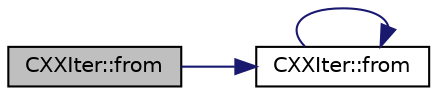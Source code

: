 digraph "CXXIter::from"
{
 // INTERACTIVE_SVG=YES
 // LATEX_PDF_SIZE
  bgcolor="transparent";
  edge [fontname="Helvetica",fontsize="10",labelfontname="Helvetica",labelfontsize="10"];
  node [fontname="Helvetica",fontsize="10",shape=record];
  rankdir="LR";
  Node1 [label="CXXIter::from",height=0.2,width=0.4,color="black", fillcolor="grey75", style="filled", fontcolor="black",tooltip="Construct a CXXIter mutable-reference source from the given container."];
  Node1 -> Node2 [color="midnightblue",fontsize="10",style="solid",fontname="Helvetica"];
  Node2 [label="CXXIter::from",height=0.2,width=0.4,color="black",URL="$namespaceCXXIter.html#af434a00cfbd2627ea113f6b9286b378f",tooltip="Construct a CXXIter move source from the given container."];
  Node2 -> Node2 [color="midnightblue",fontsize="10",style="solid",fontname="Helvetica"];
}
